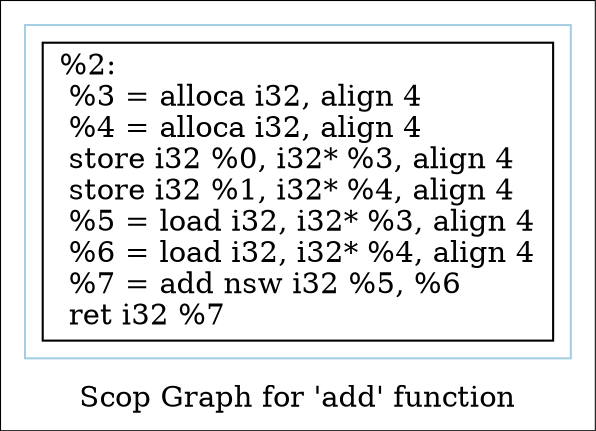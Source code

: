 digraph "Scop Graph for 'add' function" {
	label="Scop Graph for 'add' function";

	Node0x1ff9ef0 [shape=record,label="{%2:\l  %3 = alloca i32, align 4\l  %4 = alloca i32, align 4\l  store i32 %0, i32* %3, align 4\l  store i32 %1, i32* %4, align 4\l  %5 = load i32, i32* %3, align 4\l  %6 = load i32, i32* %4, align 4\l  %7 = add nsw i32 %5, %6\l  ret i32 %7\l}"];
	colorscheme = "paired12"
        subgraph cluster_0x1fcb0e0 {
          label = "";
          style = solid;
          color = 1
          Node0x1ff9ef0;
        }
}
